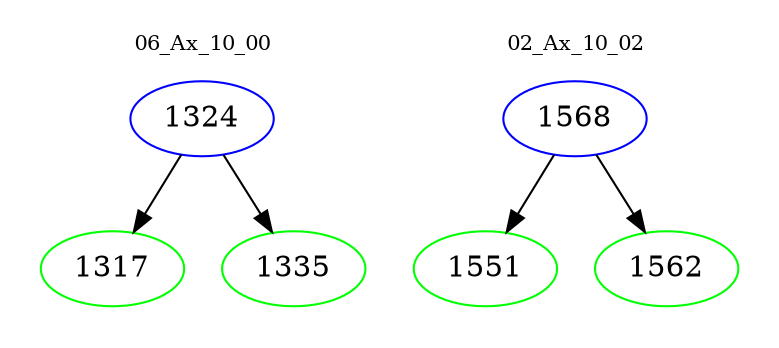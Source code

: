 digraph{
subgraph cluster_0 {
color = white
label = "06_Ax_10_00";
fontsize=10;
T0_1324 [label="1324", color="blue"]
T0_1324 -> T0_1317 [color="black"]
T0_1317 [label="1317", color="green"]
T0_1324 -> T0_1335 [color="black"]
T0_1335 [label="1335", color="green"]
}
subgraph cluster_1 {
color = white
label = "02_Ax_10_02";
fontsize=10;
T1_1568 [label="1568", color="blue"]
T1_1568 -> T1_1551 [color="black"]
T1_1551 [label="1551", color="green"]
T1_1568 -> T1_1562 [color="black"]
T1_1562 [label="1562", color="green"]
}
}
